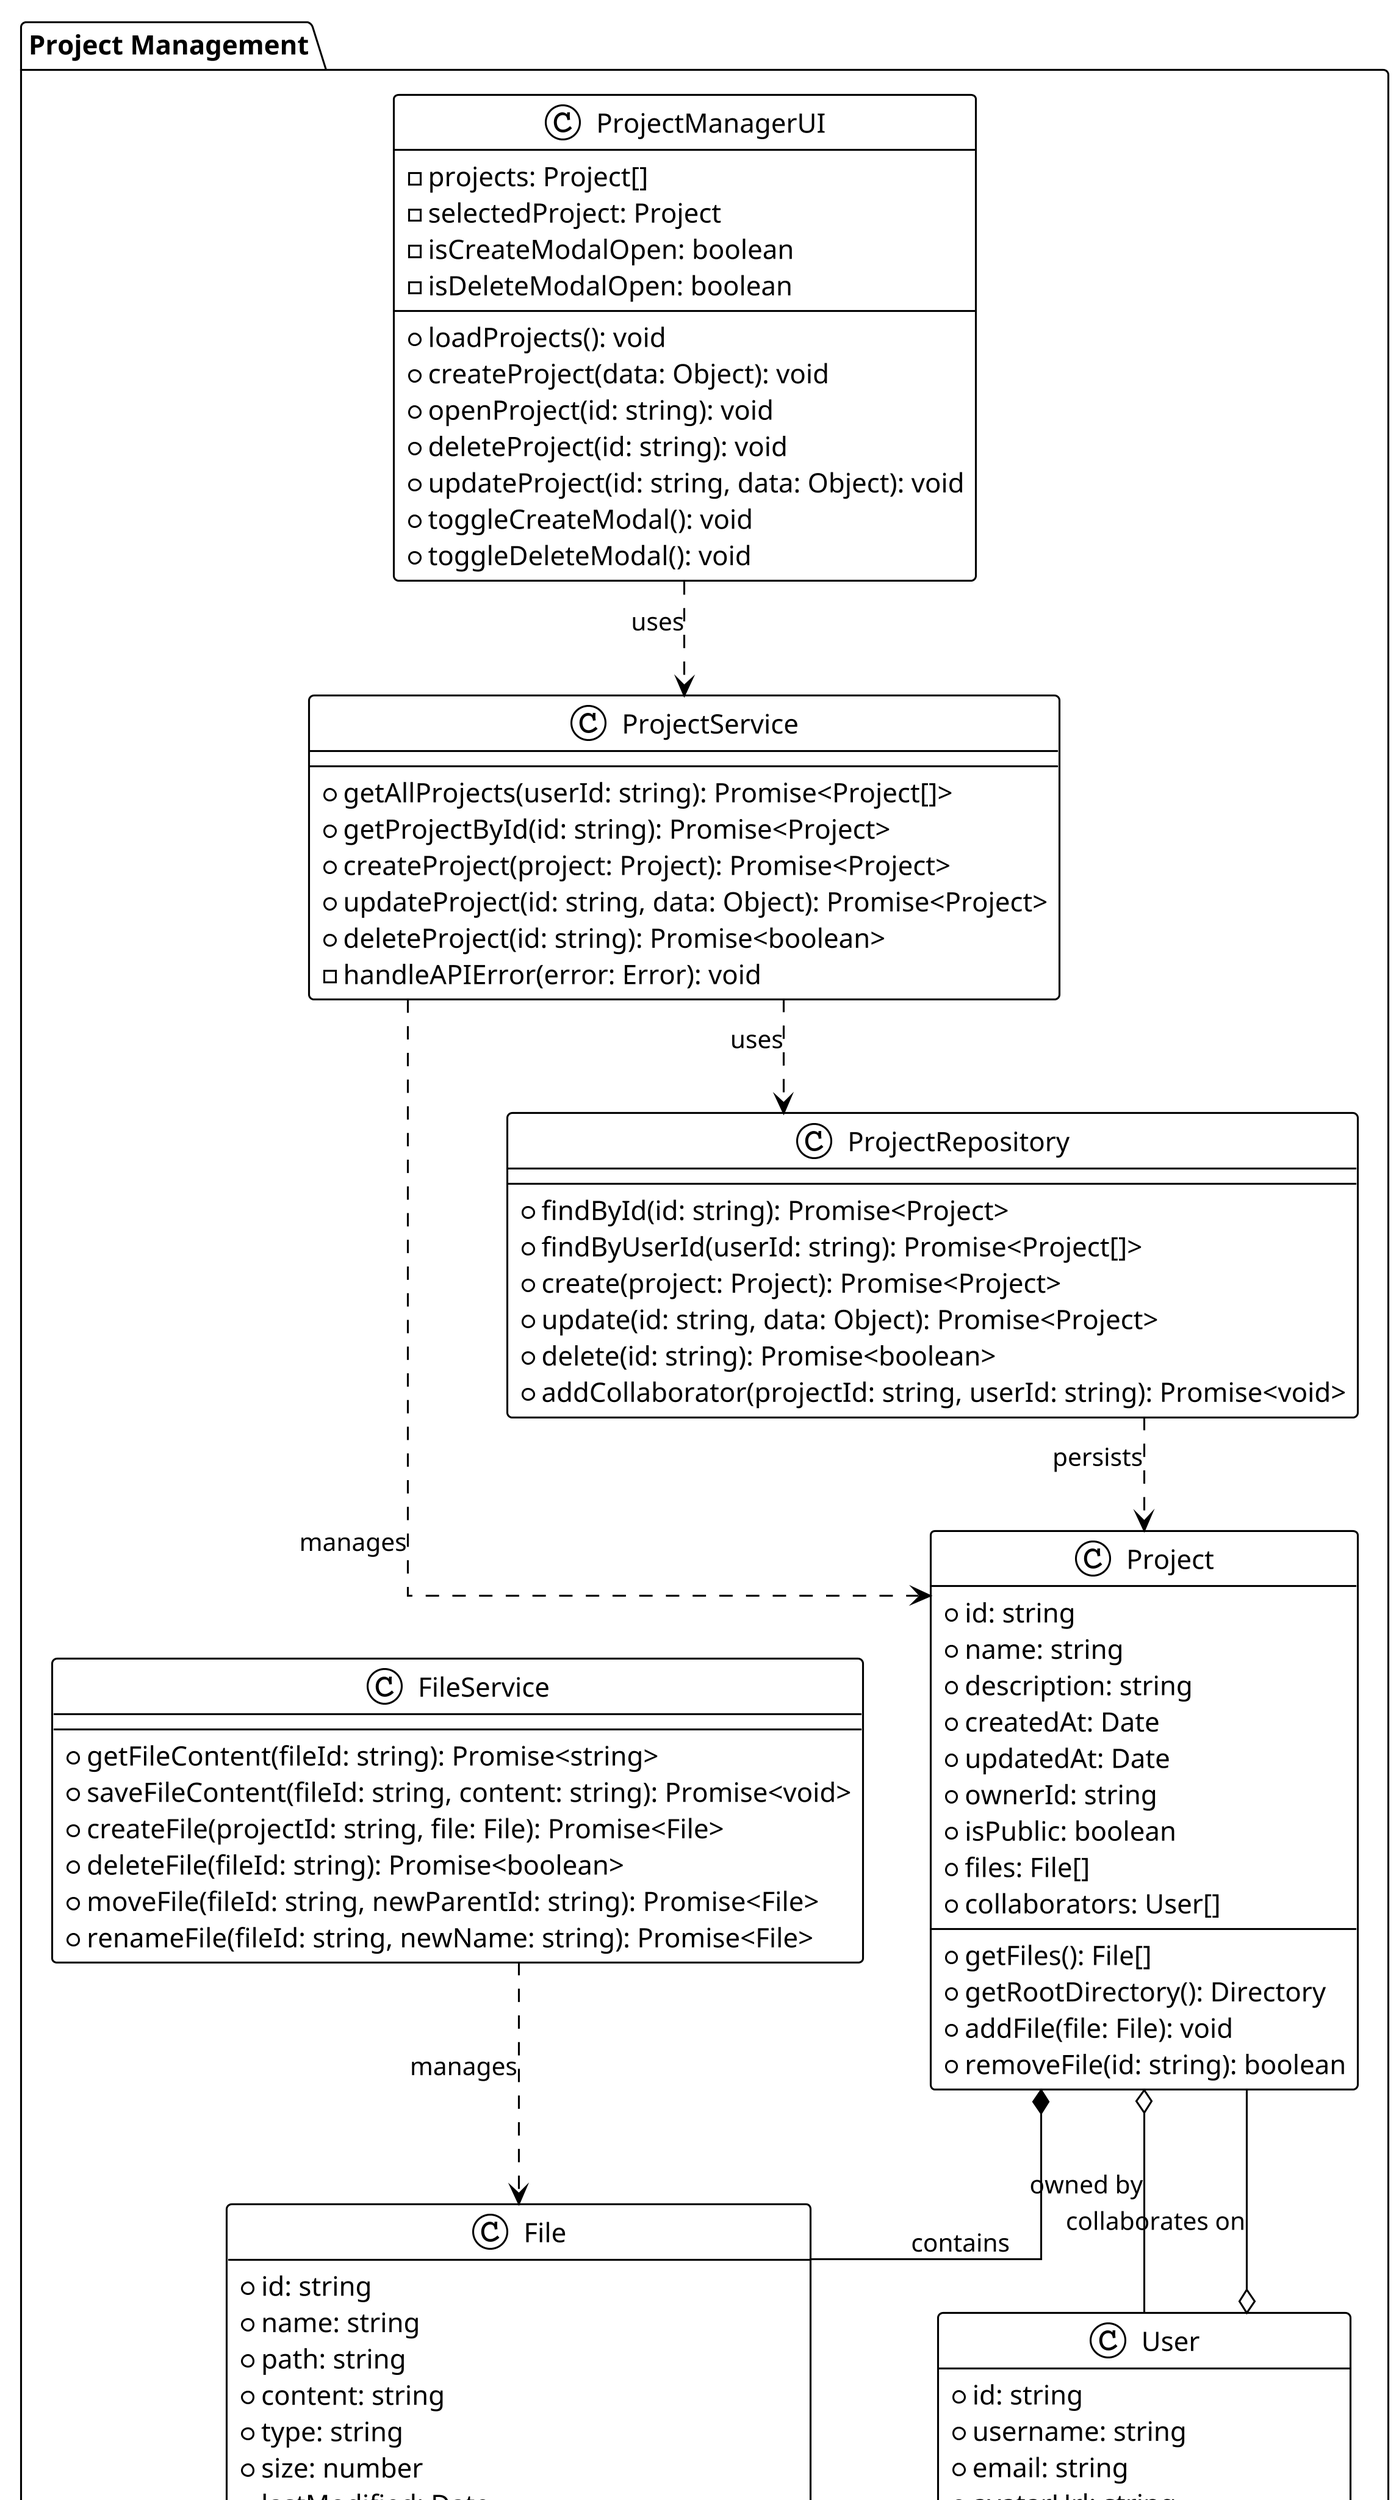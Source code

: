@startuml ProjectManagementClass

!theme plain
skinparam linetype ortho
skinparam dpi 300
skinparam defaultFontName Microsoft YaHei

package "Project Management" {
  class "ProjectManagerUI" {
    -projects: Project[]
    -selectedProject: Project
    -isCreateModalOpen: boolean
    -isDeleteModalOpen: boolean
    +loadProjects(): void
    +createProject(data: Object): void
    +openProject(id: string): void
    +deleteProject(id: string): void
    +updateProject(id: string, data: Object): void
    +toggleCreateModal(): void
    +toggleDeleteModal(): void
  }

  class "ProjectService" {
    +getAllProjects(userId: string): Promise<Project[]>
    +getProjectById(id: string): Promise<Project>
    +createProject(project: Project): Promise<Project>
    +updateProject(id: string, data: Object): Promise<Project>
    +deleteProject(id: string): Promise<boolean>
    -handleAPIError(error: Error): void
  }

  class "Project" {
    +id: string
    +name: string
    +description: string
    +createdAt: Date
    +updatedAt: Date
    +ownerId: string
    +isPublic: boolean
    +files: File[]
    +collaborators: User[]
    +getFiles(): File[]
    +getRootDirectory(): Directory
    +addFile(file: File): void
    +removeFile(id: string): boolean
  }

  class "File" {
    +id: string
    +name: string
    +path: string
    +content: string
    +type: string
    +size: number
    +lastModified: Date
    +projectId: string
    +parentId: string
    +isDirectory: boolean
    +getContent(): Promise<string>
    +setContent(content: string): Promise<void>
    +getPath(): string
  }

  class "Directory" extends File {
    +children: File[]
    +addChild(file: File): void
    +removeChild(id: string): boolean
    +getChildByName(name: string): File
    +getChildren(): File[]
  }

  class "FileService" {
    +getFileContent(fileId: string): Promise<string>
    +saveFileContent(fileId: string, content: string): Promise<void>
    +createFile(projectId: string, file: File): Promise<File>
    +deleteFile(fileId: string): Promise<boolean>
    +moveFile(fileId: string, newParentId: string): Promise<File>
    +renameFile(fileId: string, newName: string): Promise<File>
  }

  class "User" {
    +id: string
    +username: string
    +email: string
    +avatarUrl: string
    +projects: Project[]
    +getOwnedProjects(): Project[]
    +getCollaborations(): Project[]
  }

  class "ProjectRepository" {
    +findById(id: string): Promise<Project>
    +findByUserId(userId: string): Promise<Project[]>
    +create(project: Project): Promise<Project>
    +update(id: string, data: Object): Promise<Project>
    +delete(id: string): Promise<boolean>
    +addCollaborator(projectId: string, userId: string): Promise<void>
  }
}

' 关系
ProjectManagerUI ..> ProjectService : uses
ProjectService ..> ProjectRepository : uses
ProjectService ..> Project : manages
Project *-- File : contains
Project o-- User : owned by
FileService ..> File : manages
ProjectRepository ..> Project : persists
User o-- Project : collaborates on

@enduml
